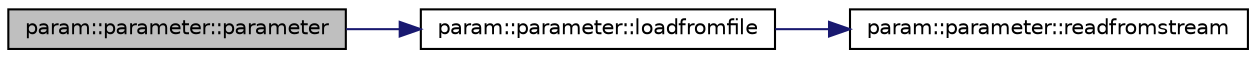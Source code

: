 digraph "param::parameter::parameter"
{
 // LATEX_PDF_SIZE
  edge [fontname="Helvetica",fontsize="10",labelfontname="Helvetica",labelfontsize="10"];
  node [fontname="Helvetica",fontsize="10",shape=record];
  rankdir="LR";
  Node1 [label="param::parameter::parameter",height=0.2,width=0.4,color="black", fillcolor="grey75", style="filled", fontcolor="black",tooltip=" "];
  Node1 -> Node2 [color="midnightblue",fontsize="10",style="solid",fontname="Helvetica"];
  Node2 [label="param::parameter::loadfromfile",height=0.2,width=0.4,color="black", fillcolor="white", style="filled",URL="$classparam_1_1parameter.html#a2264f026909350dd4ad9f411550df419",tooltip=" "];
  Node2 -> Node3 [color="midnightblue",fontsize="10",style="solid",fontname="Helvetica"];
  Node3 [label="param::parameter::readfromstream",height=0.2,width=0.4,color="black", fillcolor="white", style="filled",URL="$classparam_1_1parameter.html#a359d6f1e25ab2274f3eb986d4c39cb51",tooltip=" "];
}
